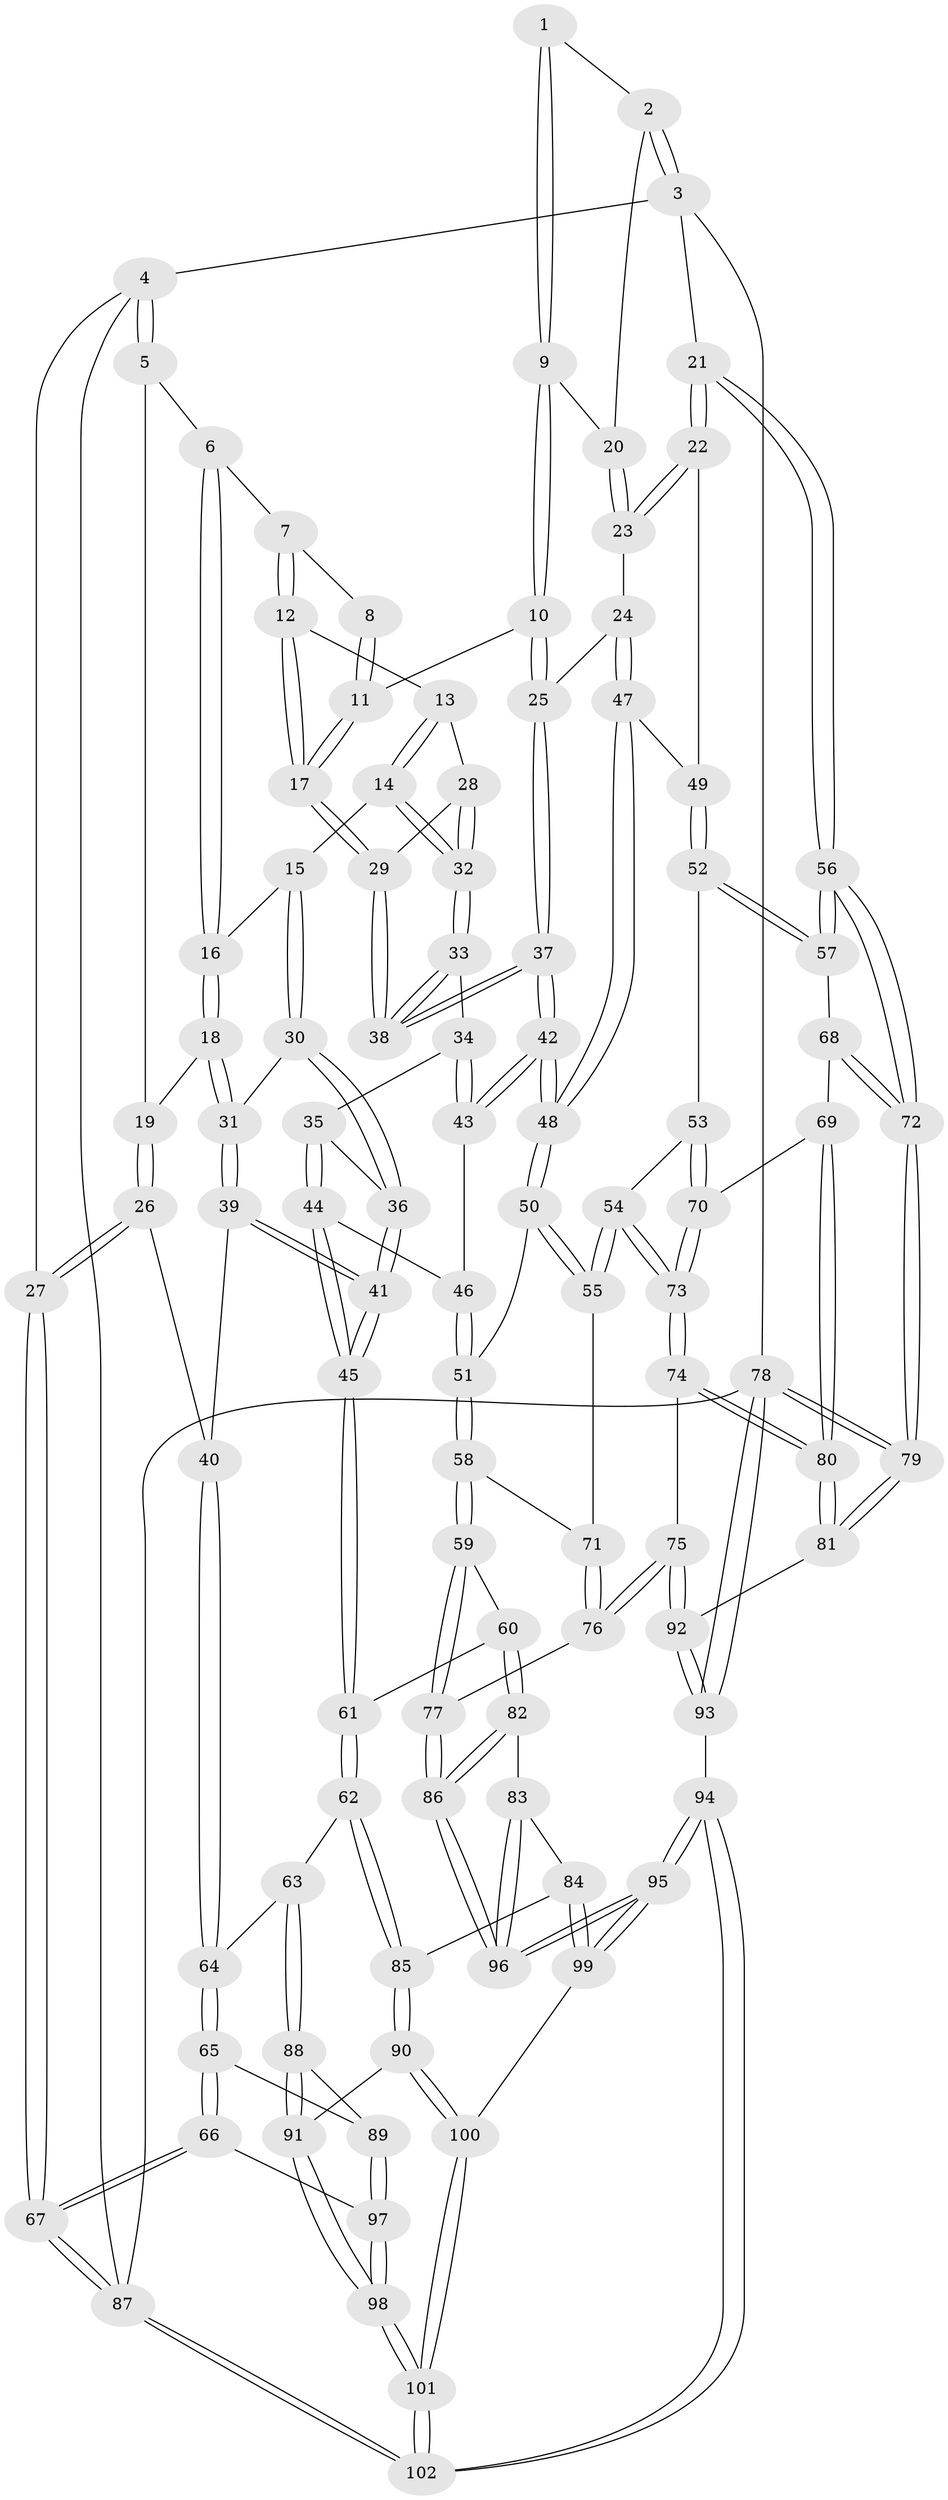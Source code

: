 // Generated by graph-tools (version 1.1) at 2025/27/03/09/25 03:27:02]
// undirected, 102 vertices, 252 edges
graph export_dot {
graph [start="1"]
  node [color=gray90,style=filled];
  1 [pos="+0.905336686438492+0"];
  2 [pos="+1+0"];
  3 [pos="+1+0"];
  4 [pos="+0+0"];
  5 [pos="+0.09771108147896249+0"];
  6 [pos="+0.346091142194953+0"];
  7 [pos="+0.4664434507461392+0"];
  8 [pos="+0.7311936004952442+0"];
  9 [pos="+0.7940294567473491+0.06491844268455925"];
  10 [pos="+0.7170142444740122+0.10149389199543714"];
  11 [pos="+0.7072047400630032+0.0971932377467775"];
  12 [pos="+0.48929168848106375+0"];
  13 [pos="+0.497472333725886+0.06340602490321233"];
  14 [pos="+0.4450529174132398+0.1229713212978564"];
  15 [pos="+0.41644217104758796+0.12471227382524784"];
  16 [pos="+0.32696878157832027+0.02262994694467113"];
  17 [pos="+0.6773237632004023+0.10972095012183955"];
  18 [pos="+0.2617447754761655+0.14198892698888763"];
  19 [pos="+0.15894921821347988+0.0673552845734694"];
  20 [pos="+0.8479256506827977+0.052494143155157776"];
  21 [pos="+1+0.21574242785440423"];
  22 [pos="+1+0.23406342142202902"];
  23 [pos="+0.9336849559219751+0.22582390847827316"];
  24 [pos="+0.9109181123316125+0.22798432540239574"];
  25 [pos="+0.8020170407430991+0.1812562961081815"];
  26 [pos="+0+0.28600509012350384"];
  27 [pos="+0+0.26811218820596955"];
  28 [pos="+0.5792288148247507+0.12193949137238963"];
  29 [pos="+0.6304612396083822+0.146000068069343"];
  30 [pos="+0.3165355463446701+0.19841149154265847"];
  31 [pos="+0.27088530398543686+0.17849183315688186"];
  32 [pos="+0.474082796354899+0.19717591972836906"];
  33 [pos="+0.47842368843943106+0.22586434519497228"];
  34 [pos="+0.4566332523622973+0.2513212683623381"];
  35 [pos="+0.39235412045191875+0.2625403471249536"];
  36 [pos="+0.31882299760260147+0.201788343999109"];
  37 [pos="+0.6412521834342474+0.31096388732719754"];
  38 [pos="+0.6123625972516055+0.23394108015859982"];
  39 [pos="+0.11411340659610822+0.3054969053324829"];
  40 [pos="+0.011650332688458633+0.30492278980536663"];
  41 [pos="+0.2759736490598661+0.4096464943531398"];
  42 [pos="+0.6458263941438663+0.3607430534078671"];
  43 [pos="+0.5089746649413539+0.3662087501393955"];
  44 [pos="+0.3627912459028797+0.40046104519884157"];
  45 [pos="+0.3061489700918608+0.4404213427799698"];
  46 [pos="+0.47134439744452994+0.39347552467517743"];
  47 [pos="+0.7799746253076307+0.34120323244165485"];
  48 [pos="+0.6674721978433383+0.386888557315723"];
  49 [pos="+0.8690954063682905+0.43279029768483207"];
  50 [pos="+0.6714306506319013+0.42334156143599194"];
  51 [pos="+0.5023618212379369+0.5141228575016936"];
  52 [pos="+0.8656720032636896+0.4663667009950627"];
  53 [pos="+0.8635893211193237+0.4677865038349473"];
  54 [pos="+0.7345545984383962+0.5088947209741964"];
  55 [pos="+0.6834493110858186+0.4494658461166035"];
  56 [pos="+1+0.39552576999068023"];
  57 [pos="+0.9302208538325727+0.4855472122345428"];
  58 [pos="+0.4905975642701943+0.5387245759750245"];
  59 [pos="+0.44739648460539455+0.5765484181168197"];
  60 [pos="+0.32237963709215+0.5861695314154386"];
  61 [pos="+0.3010754026314763+0.5758481651326143"];
  62 [pos="+0.23397616689141842+0.6082329507235233"];
  63 [pos="+0.2257805112067519+0.6080242341379579"];
  64 [pos="+0.1405115757972257+0.6034668853577874"];
  65 [pos="+0.0349641587111239+0.6625939796025156"];
  66 [pos="+0+0.6915246818274038"];
  67 [pos="+0+0.6884540382488733"];
  68 [pos="+0.926038569656337+0.5528907576617015"];
  69 [pos="+0.9084106755149912+0.6210018270139013"];
  70 [pos="+0.8872762180187505+0.6178109464748186"];
  71 [pos="+0.589454479471434+0.5674863249254652"];
  72 [pos="+1+0.4705902812735745"];
  73 [pos="+0.7551417736318673+0.6286245418301201"];
  74 [pos="+0.7178206852791997+0.6980293413365368"];
  75 [pos="+0.7089376887673474+0.7117100777977075"];
  76 [pos="+0.6125725592634262+0.6818028352527443"];
  77 [pos="+0.5582936828680961+0.6856849424191251"];
  78 [pos="+1+1"];
  79 [pos="+1+0.8019187020661599"];
  80 [pos="+1+0.7418119313490718"];
  81 [pos="+1+0.7898747843796574"];
  82 [pos="+0.35616097762401067+0.6576513095976607"];
  83 [pos="+0.3082193404733085+0.816421941355755"];
  84 [pos="+0.2951072722523197+0.8205052124513901"];
  85 [pos="+0.23100928729261963+0.8040851034790494"];
  86 [pos="+0.4532925956688578+0.798496843977074"];
  87 [pos="+0+1"];
  88 [pos="+0.13232265598331058+0.7906324214292471"];
  89 [pos="+0.10463806948450834+0.7745636128106419"];
  90 [pos="+0.2199438613016638+0.8144310130810186"];
  91 [pos="+0.16879308467097945+0.817290580809973"];
  92 [pos="+0.7369730247642362+0.8702972759407753"];
  93 [pos="+0.6155429594345536+1"];
  94 [pos="+0.5866068573532573+1"];
  95 [pos="+0.5199081345606489+0.9947599711976979"];
  96 [pos="+0.4522600960252593+0.8167082908551863"];
  97 [pos="+0.06122211393878393+0.8580317832742054"];
  98 [pos="+0.08396358307780195+0.9033989976490802"];
  99 [pos="+0.31666662642678217+0.9068897476248117"];
  100 [pos="+0.21848979936106702+0.9462659958676536"];
  101 [pos="+0.06574066264638878+1"];
  102 [pos="+0.03910922119351337+1"];
  1 -- 2;
  1 -- 9;
  1 -- 9;
  2 -- 3;
  2 -- 3;
  2 -- 20;
  3 -- 4;
  3 -- 21;
  3 -- 78;
  4 -- 5;
  4 -- 5;
  4 -- 27;
  4 -- 87;
  5 -- 6;
  5 -- 19;
  6 -- 7;
  6 -- 16;
  6 -- 16;
  7 -- 8;
  7 -- 12;
  7 -- 12;
  8 -- 11;
  8 -- 11;
  9 -- 10;
  9 -- 10;
  9 -- 20;
  10 -- 11;
  10 -- 25;
  10 -- 25;
  11 -- 17;
  11 -- 17;
  12 -- 13;
  12 -- 17;
  12 -- 17;
  13 -- 14;
  13 -- 14;
  13 -- 28;
  14 -- 15;
  14 -- 32;
  14 -- 32;
  15 -- 16;
  15 -- 30;
  15 -- 30;
  16 -- 18;
  16 -- 18;
  17 -- 29;
  17 -- 29;
  18 -- 19;
  18 -- 31;
  18 -- 31;
  19 -- 26;
  19 -- 26;
  20 -- 23;
  20 -- 23;
  21 -- 22;
  21 -- 22;
  21 -- 56;
  21 -- 56;
  22 -- 23;
  22 -- 23;
  22 -- 49;
  23 -- 24;
  24 -- 25;
  24 -- 47;
  24 -- 47;
  25 -- 37;
  25 -- 37;
  26 -- 27;
  26 -- 27;
  26 -- 40;
  27 -- 67;
  27 -- 67;
  28 -- 29;
  28 -- 32;
  28 -- 32;
  29 -- 38;
  29 -- 38;
  30 -- 31;
  30 -- 36;
  30 -- 36;
  31 -- 39;
  31 -- 39;
  32 -- 33;
  32 -- 33;
  33 -- 34;
  33 -- 38;
  33 -- 38;
  34 -- 35;
  34 -- 43;
  34 -- 43;
  35 -- 36;
  35 -- 44;
  35 -- 44;
  36 -- 41;
  36 -- 41;
  37 -- 38;
  37 -- 38;
  37 -- 42;
  37 -- 42;
  39 -- 40;
  39 -- 41;
  39 -- 41;
  40 -- 64;
  40 -- 64;
  41 -- 45;
  41 -- 45;
  42 -- 43;
  42 -- 43;
  42 -- 48;
  42 -- 48;
  43 -- 46;
  44 -- 45;
  44 -- 45;
  44 -- 46;
  45 -- 61;
  45 -- 61;
  46 -- 51;
  46 -- 51;
  47 -- 48;
  47 -- 48;
  47 -- 49;
  48 -- 50;
  48 -- 50;
  49 -- 52;
  49 -- 52;
  50 -- 51;
  50 -- 55;
  50 -- 55;
  51 -- 58;
  51 -- 58;
  52 -- 53;
  52 -- 57;
  52 -- 57;
  53 -- 54;
  53 -- 70;
  53 -- 70;
  54 -- 55;
  54 -- 55;
  54 -- 73;
  54 -- 73;
  55 -- 71;
  56 -- 57;
  56 -- 57;
  56 -- 72;
  56 -- 72;
  57 -- 68;
  58 -- 59;
  58 -- 59;
  58 -- 71;
  59 -- 60;
  59 -- 77;
  59 -- 77;
  60 -- 61;
  60 -- 82;
  60 -- 82;
  61 -- 62;
  61 -- 62;
  62 -- 63;
  62 -- 85;
  62 -- 85;
  63 -- 64;
  63 -- 88;
  63 -- 88;
  64 -- 65;
  64 -- 65;
  65 -- 66;
  65 -- 66;
  65 -- 89;
  66 -- 67;
  66 -- 67;
  66 -- 97;
  67 -- 87;
  67 -- 87;
  68 -- 69;
  68 -- 72;
  68 -- 72;
  69 -- 70;
  69 -- 80;
  69 -- 80;
  70 -- 73;
  70 -- 73;
  71 -- 76;
  71 -- 76;
  72 -- 79;
  72 -- 79;
  73 -- 74;
  73 -- 74;
  74 -- 75;
  74 -- 80;
  74 -- 80;
  75 -- 76;
  75 -- 76;
  75 -- 92;
  75 -- 92;
  76 -- 77;
  77 -- 86;
  77 -- 86;
  78 -- 79;
  78 -- 79;
  78 -- 93;
  78 -- 93;
  78 -- 87;
  79 -- 81;
  79 -- 81;
  80 -- 81;
  80 -- 81;
  81 -- 92;
  82 -- 83;
  82 -- 86;
  82 -- 86;
  83 -- 84;
  83 -- 96;
  83 -- 96;
  84 -- 85;
  84 -- 99;
  84 -- 99;
  85 -- 90;
  85 -- 90;
  86 -- 96;
  86 -- 96;
  87 -- 102;
  87 -- 102;
  88 -- 89;
  88 -- 91;
  88 -- 91;
  89 -- 97;
  89 -- 97;
  90 -- 91;
  90 -- 100;
  90 -- 100;
  91 -- 98;
  91 -- 98;
  92 -- 93;
  92 -- 93;
  93 -- 94;
  94 -- 95;
  94 -- 95;
  94 -- 102;
  94 -- 102;
  95 -- 96;
  95 -- 96;
  95 -- 99;
  95 -- 99;
  97 -- 98;
  97 -- 98;
  98 -- 101;
  98 -- 101;
  99 -- 100;
  100 -- 101;
  100 -- 101;
  101 -- 102;
  101 -- 102;
}
